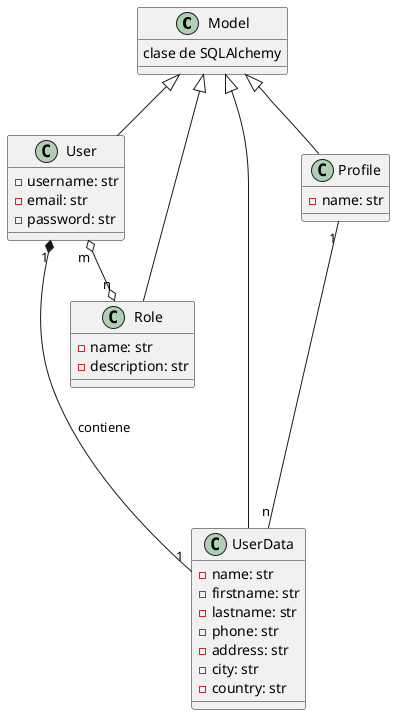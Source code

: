 @startuml Diagram de Clases
class Model {
 clase de SQLAlchemy
}

class User {
    - username: str
    - email: str
    - password: str
}

class UserData{
    - name: str
    - firstname: str
    - lastname: str
    - phone: str
    - address: str
    - city: str
    - country: str
}

class Profile{
    - name: str
}

class Role {
    - name: str
    - description: str
}
Model <|-- User
Model <|-- Role
Model <|-- UserData
Model <|-- Profile

User "1" *--- "1" UserData : contiene
Profile "1" ---- "n" UserData
User "m" o--o "n" Role
@enduml